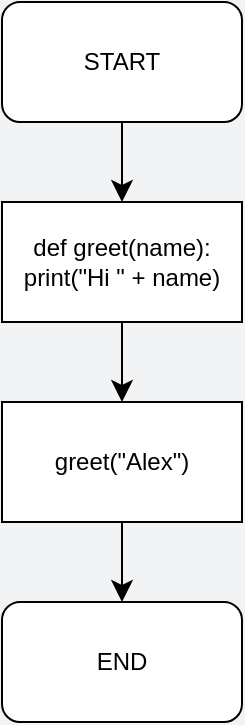 <mxfile version="26.2.13">
  <diagram name="Page-1" id="oBoMtTXuPNJfdkDPqrHE">
    <mxGraphModel dx="1044" dy="615" grid="1" gridSize="10" guides="1" tooltips="1" connect="1" arrows="1" fold="1" page="1" pageScale="1" pageWidth="850" pageHeight="1100" background="#F1F3F4" math="0" shadow="0">
      <root>
        <mxCell id="0" />
        <mxCell id="1" parent="0" />
        <mxCell id="Cjyan4-toyM-WMKIcCKi-81" style="edgeStyle=none;curved=1;rounded=0;orthogonalLoop=1;jettySize=auto;html=1;exitX=0.5;exitY=1;exitDx=0;exitDy=0;entryX=0.5;entryY=0;entryDx=0;entryDy=0;fontSize=12;startSize=8;endSize=8;" edge="1" parent="1" source="Cjyan4-toyM-WMKIcCKi-1" target="Cjyan4-toyM-WMKIcCKi-77">
          <mxGeometry relative="1" as="geometry" />
        </mxCell>
        <mxCell id="Cjyan4-toyM-WMKIcCKi-1" value="START" style="rounded=1;whiteSpace=wrap;html=1;" vertex="1" parent="1">
          <mxGeometry x="240" y="100" width="120" height="60" as="geometry" />
        </mxCell>
        <mxCell id="Cjyan4-toyM-WMKIcCKi-82" style="edgeStyle=none;curved=1;rounded=0;orthogonalLoop=1;jettySize=auto;html=1;exitX=0.5;exitY=1;exitDx=0;exitDy=0;entryX=0.5;entryY=0;entryDx=0;entryDy=0;fontSize=12;startSize=8;endSize=8;" edge="1" parent="1" source="Cjyan4-toyM-WMKIcCKi-77" target="Cjyan4-toyM-WMKIcCKi-78">
          <mxGeometry relative="1" as="geometry" />
        </mxCell>
        <mxCell id="Cjyan4-toyM-WMKIcCKi-77" value="def greet(name): print(&quot;Hi &quot; + name)" style="rounded=0;whiteSpace=wrap;html=1;" vertex="1" parent="1">
          <mxGeometry x="240" y="200" width="120" height="60" as="geometry" />
        </mxCell>
        <mxCell id="Cjyan4-toyM-WMKIcCKi-83" style="edgeStyle=none;curved=1;rounded=0;orthogonalLoop=1;jettySize=auto;html=1;exitX=0.5;exitY=1;exitDx=0;exitDy=0;entryX=0.5;entryY=0;entryDx=0;entryDy=0;fontSize=12;startSize=8;endSize=8;" edge="1" parent="1" source="Cjyan4-toyM-WMKIcCKi-78" target="Cjyan4-toyM-WMKIcCKi-80">
          <mxGeometry relative="1" as="geometry" />
        </mxCell>
        <mxCell id="Cjyan4-toyM-WMKIcCKi-78" value="greet(&quot;Alex&quot;)" style="rounded=0;whiteSpace=wrap;html=1;" vertex="1" parent="1">
          <mxGeometry x="240" y="300" width="120" height="60" as="geometry" />
        </mxCell>
        <mxCell id="Cjyan4-toyM-WMKIcCKi-80" value="END" style="rounded=1;whiteSpace=wrap;html=1;" vertex="1" parent="1">
          <mxGeometry x="240" y="400" width="120" height="60" as="geometry" />
        </mxCell>
      </root>
    </mxGraphModel>
  </diagram>
</mxfile>
